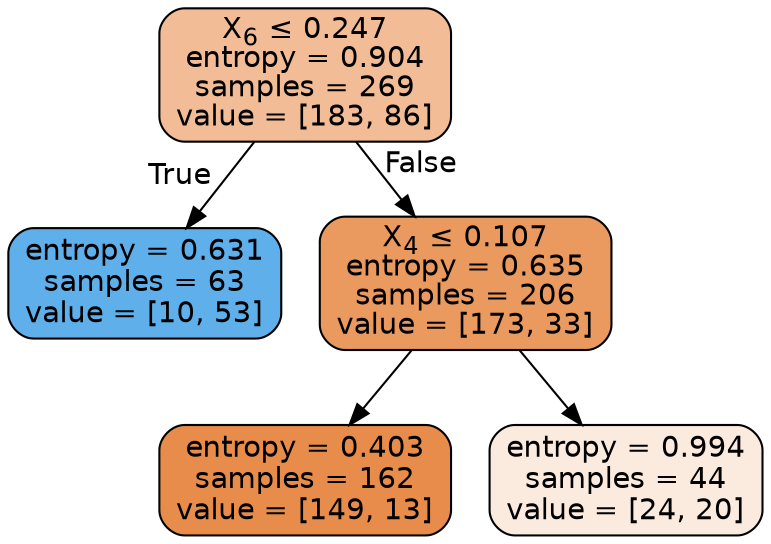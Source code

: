 digraph Tree {
node [shape=box, style="filled, rounded", color="black", fontname=helvetica] ;
edge [fontname=helvetica] ;
0 [label=<X<SUB>6</SUB> &le; 0.247<br/>entropy = 0.904<br/>samples = 269<br/>value = [183, 86]>, fillcolor="#f1bc96"] ;
1 [label=<entropy = 0.631<br/>samples = 63<br/>value = [10, 53]>, fillcolor="#5eafea"] ;
0 -> 1 [labeldistance=2.5, labelangle=45, headlabel="True"] ;
2 [label=<X<SUB>4</SUB> &le; 0.107<br/>entropy = 0.635<br/>samples = 206<br/>value = [173, 33]>, fillcolor="#ea995f"] ;
0 -> 2 [labeldistance=2.5, labelangle=-45, headlabel="False"] ;
3 [label=<entropy = 0.403<br/>samples = 162<br/>value = [149, 13]>, fillcolor="#e78c4a"] ;
2 -> 3 ;
4 [label=<entropy = 0.994<br/>samples = 44<br/>value = [24, 20]>, fillcolor="#fbeade"] ;
2 -> 4 ;
}